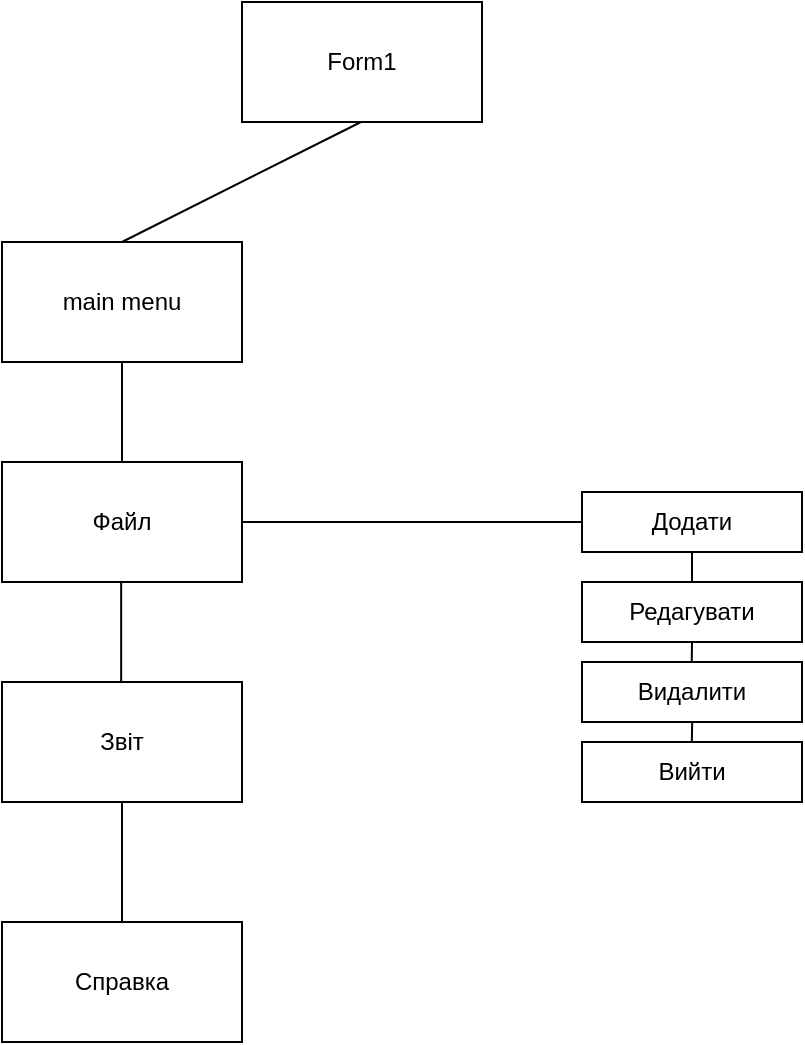 <mxfile version="13.8.9" type="github">
  <diagram id="zhLbgkHkbR8zb588AUiM" name="Page-1">
    <mxGraphModel dx="948" dy="614" grid="1" gridSize="10" guides="1" tooltips="1" connect="1" arrows="1" fold="1" page="1" pageScale="1" pageWidth="827" pageHeight="1169" math="0" shadow="0">
      <root>
        <mxCell id="0" />
        <mxCell id="1" parent="0" />
        <mxCell id="CeERkmaq7KShqWjHdc5n-2" value="Form1" style="rounded=0;whiteSpace=wrap;html=1;" vertex="1" parent="1">
          <mxGeometry x="350" y="370" width="120" height="60" as="geometry" />
        </mxCell>
        <mxCell id="CeERkmaq7KShqWjHdc5n-7" value="main menu" style="rounded=0;whiteSpace=wrap;html=1;" vertex="1" parent="1">
          <mxGeometry x="230" y="490" width="120" height="60" as="geometry" />
        </mxCell>
        <mxCell id="CeERkmaq7KShqWjHdc5n-8" value="Файл" style="rounded=0;whiteSpace=wrap;html=1;" vertex="1" parent="1">
          <mxGeometry x="230" y="600" width="120" height="60" as="geometry" />
        </mxCell>
        <mxCell id="CeERkmaq7KShqWjHdc5n-9" value="" style="endArrow=none;html=1;entryX=0.5;entryY=1;entryDx=0;entryDy=0;exitX=0.5;exitY=0;exitDx=0;exitDy=0;" edge="1" parent="1" source="CeERkmaq7KShqWjHdc5n-8" target="CeERkmaq7KShqWjHdc5n-7">
          <mxGeometry width="50" height="50" relative="1" as="geometry">
            <mxPoint x="380" y="550" as="sourcePoint" />
            <mxPoint x="430" y="500" as="targetPoint" />
          </mxGeometry>
        </mxCell>
        <mxCell id="CeERkmaq7KShqWjHdc5n-10" value="" style="endArrow=none;html=1;entryX=0.5;entryY=1;entryDx=0;entryDy=0;exitX=0.5;exitY=0;exitDx=0;exitDy=0;" edge="1" parent="1" source="CeERkmaq7KShqWjHdc5n-7">
          <mxGeometry width="50" height="50" relative="1" as="geometry">
            <mxPoint x="409.5" y="500" as="sourcePoint" />
            <mxPoint x="409.5" y="430" as="targetPoint" />
          </mxGeometry>
        </mxCell>
        <mxCell id="CeERkmaq7KShqWjHdc5n-12" value="" style="endArrow=none;html=1;entryX=0.5;entryY=1;entryDx=0;entryDy=0;exitX=0.5;exitY=0;exitDx=0;exitDy=0;" edge="1" parent="1">
          <mxGeometry width="50" height="50" relative="1" as="geometry">
            <mxPoint x="289.58" y="710" as="sourcePoint" />
            <mxPoint x="289.58" y="660" as="targetPoint" />
          </mxGeometry>
        </mxCell>
        <mxCell id="CeERkmaq7KShqWjHdc5n-13" value="Звіт" style="rounded=0;whiteSpace=wrap;html=1;" vertex="1" parent="1">
          <mxGeometry x="230" y="710" width="120" height="60" as="geometry" />
        </mxCell>
        <mxCell id="CeERkmaq7KShqWjHdc5n-14" value="Справка" style="rounded=0;whiteSpace=wrap;html=1;" vertex="1" parent="1">
          <mxGeometry x="230" y="830" width="120" height="60" as="geometry" />
        </mxCell>
        <mxCell id="CeERkmaq7KShqWjHdc5n-15" value="" style="endArrow=none;html=1;entryX=0.5;entryY=1;entryDx=0;entryDy=0;exitX=0.5;exitY=0;exitDx=0;exitDy=0;" edge="1" parent="1" source="CeERkmaq7KShqWjHdc5n-14" target="CeERkmaq7KShqWjHdc5n-13">
          <mxGeometry width="50" height="50" relative="1" as="geometry">
            <mxPoint x="310" y="880" as="sourcePoint" />
            <mxPoint x="360" y="830" as="targetPoint" />
          </mxGeometry>
        </mxCell>
        <mxCell id="CeERkmaq7KShqWjHdc5n-16" value="Додати" style="rounded=0;whiteSpace=wrap;html=1;" vertex="1" parent="1">
          <mxGeometry x="520" y="615" width="110" height="30" as="geometry" />
        </mxCell>
        <mxCell id="CeERkmaq7KShqWjHdc5n-17" value="" style="endArrow=none;html=1;entryX=0;entryY=0.5;entryDx=0;entryDy=0;" edge="1" parent="1" target="CeERkmaq7KShqWjHdc5n-16">
          <mxGeometry width="50" height="50" relative="1" as="geometry">
            <mxPoint x="350" y="630" as="sourcePoint" />
            <mxPoint x="400" y="580" as="targetPoint" />
          </mxGeometry>
        </mxCell>
        <mxCell id="CeERkmaq7KShqWjHdc5n-18" value="Редагувати" style="rounded=0;whiteSpace=wrap;html=1;" vertex="1" parent="1">
          <mxGeometry x="520" y="660" width="110" height="30" as="geometry" />
        </mxCell>
        <mxCell id="CeERkmaq7KShqWjHdc5n-19" value="Видалити" style="rounded=0;whiteSpace=wrap;html=1;" vertex="1" parent="1">
          <mxGeometry x="520" y="700" width="110" height="30" as="geometry" />
        </mxCell>
        <mxCell id="CeERkmaq7KShqWjHdc5n-20" value="Вийти" style="rounded=0;whiteSpace=wrap;html=1;" vertex="1" parent="1">
          <mxGeometry x="520" y="740" width="110" height="30" as="geometry" />
        </mxCell>
        <mxCell id="CeERkmaq7KShqWjHdc5n-21" value="" style="endArrow=none;html=1;entryX=0.5;entryY=1;entryDx=0;entryDy=0;exitX=0.5;exitY=0;exitDx=0;exitDy=0;" edge="1" parent="1" source="CeERkmaq7KShqWjHdc5n-18" target="CeERkmaq7KShqWjHdc5n-16">
          <mxGeometry width="50" height="50" relative="1" as="geometry">
            <mxPoint x="390" y="760" as="sourcePoint" />
            <mxPoint x="440" y="710" as="targetPoint" />
          </mxGeometry>
        </mxCell>
        <mxCell id="CeERkmaq7KShqWjHdc5n-22" value="" style="endArrow=none;html=1;exitX=0.5;exitY=0;exitDx=0;exitDy=0;" edge="1" parent="1">
          <mxGeometry width="50" height="50" relative="1" as="geometry">
            <mxPoint x="574.86" y="700" as="sourcePoint" />
            <mxPoint x="575" y="690" as="targetPoint" />
          </mxGeometry>
        </mxCell>
        <mxCell id="CeERkmaq7KShqWjHdc5n-23" value="" style="endArrow=none;html=1;exitX=0.5;exitY=0;exitDx=0;exitDy=0;" edge="1" parent="1">
          <mxGeometry width="50" height="50" relative="1" as="geometry">
            <mxPoint x="574.93" y="740" as="sourcePoint" />
            <mxPoint x="575.07" y="730" as="targetPoint" />
          </mxGeometry>
        </mxCell>
      </root>
    </mxGraphModel>
  </diagram>
</mxfile>
